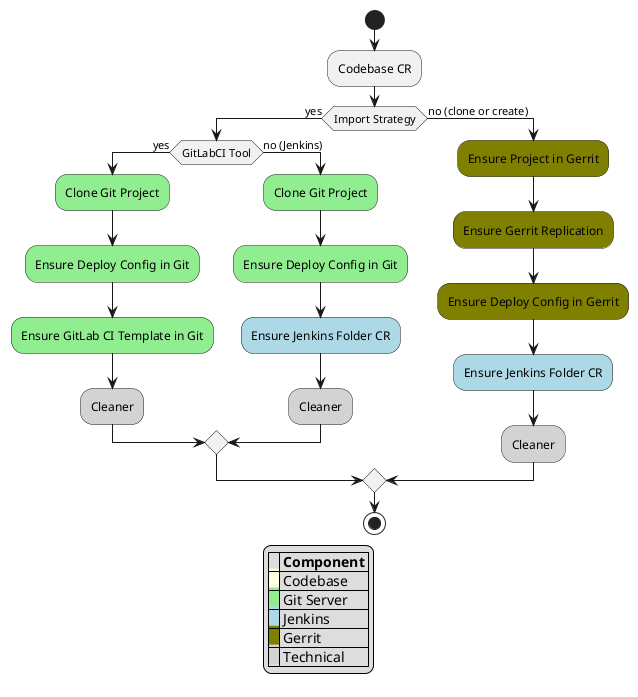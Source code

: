 @startuml
start
:Codebase CR;
if (Import Strategy) then (yes)
    if (GitLabCI Tool) then (yes)
        #lightgreen:Clone Git Project;
        #lightgreen:Ensure Deploy Config in Git;
        #lightgreen:Ensure GitLab CI Template in Git;
        #lightgrey:Cleaner;
    else (no (Jenkins))
        #lightgreen:Clone Git Project;
        #lightgreen:Ensure Deploy Config in Git;
        #lightblue:Ensure Jenkins Folder CR;
        #lightgrey:Cleaner;
    endif
else (no (clone or create))
    #olive:Ensure Project in Gerrit;
    #olive:Ensure Gerrit Replication;
    #olive:Ensure Deploy Config in Gerrit;
    #lightblue:Ensure Jenkins Folder CR;
    #lightgrey:Cleaner;
endif
stop

legend
|= |= Component |
|<back:#lightyellow>   </back>| Codebase |
|<back:#lightgreen>   </back>| Git Server |
|<back:#lightblue>   </back>| Jenkins |
|<back:#olive>   </back>| Gerrit |
|<back:#lightgrey>   </back>| Technical  |
endlegend
@enduml